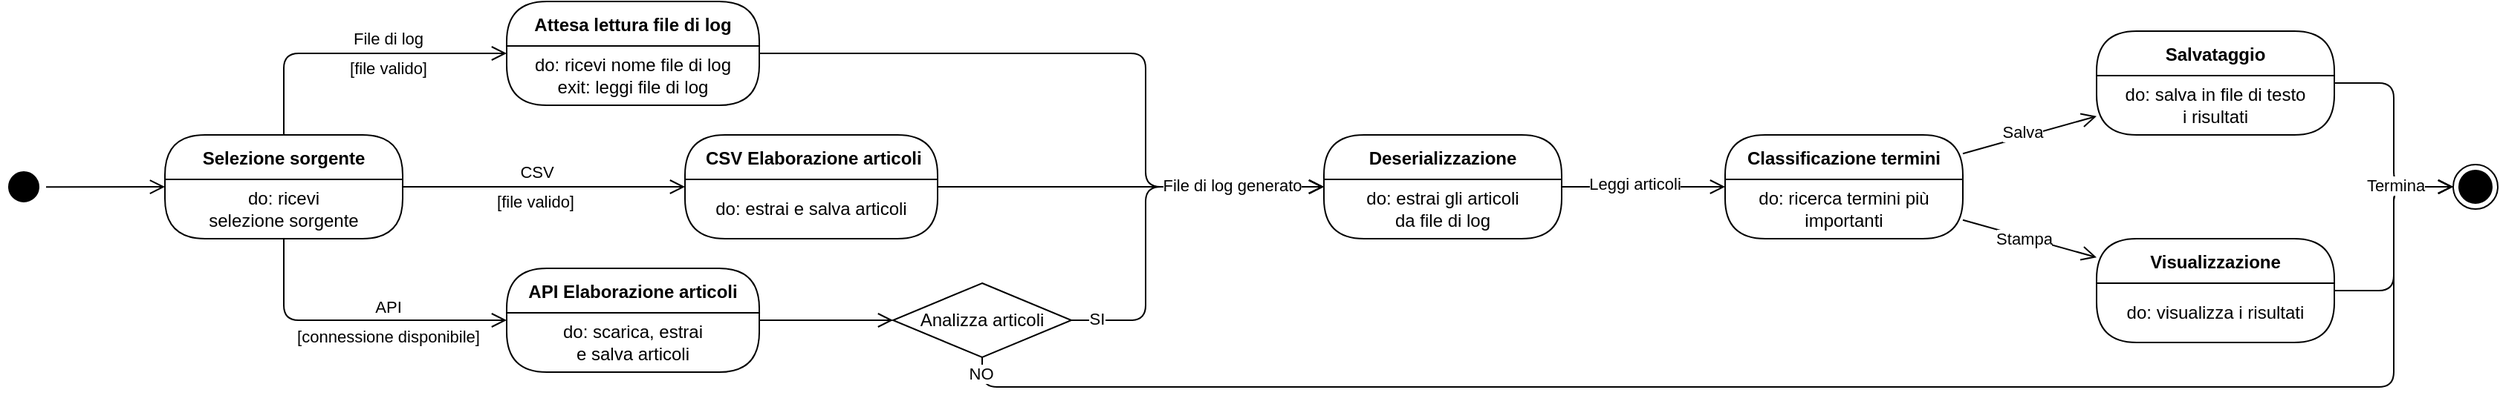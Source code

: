 <mxfile version="21.2.8" type="device">
  <diagram id="lEWXsCkuJ9qShCrh2qhq" name="state">
    <mxGraphModel dx="1180" dy="862" grid="1" gridSize="10" guides="1" tooltips="1" connect="1" arrows="1" fold="1" page="1" pageScale="1" pageWidth="1920" pageHeight="1200" math="0" shadow="0">
      <root>
        <mxCell id="0" />
        <mxCell id="1" parent="0" />
        <mxCell id="V4hzkpZ4AViq7uNKXJqI-7" value="Selezione sorgente" style="swimlane;fontStyle=1;align=center;verticalAlign=middle;childLayout=stackLayout;horizontal=1;startSize=30;horizontalStack=0;resizeParent=0;resizeLast=1;container=0;collapsible=0;rounded=1;arcSize=30;swimlaneFillColor=default;dropTarget=0;" parent="1" vertex="1">
          <mxGeometry x="170" y="130" width="160" height="70" as="geometry" />
        </mxCell>
        <mxCell id="V4hzkpZ4AViq7uNKXJqI-8" value="do: ricevi selezione&amp;nbsp;sorgente" style="text;html=1;align=center;verticalAlign=middle;spacingLeft=4;spacingRight=4;whiteSpace=wrap;overflow=hidden;rotatable=0;" parent="V4hzkpZ4AViq7uNKXJqI-7" vertex="1">
          <mxGeometry y="30" width="160" height="40" as="geometry" />
        </mxCell>
        <mxCell id="XP_OGRRhtN0wUROY1pNh-1" value="" style="ellipse;html=1;shape=startState;fillColor=#000000;strokeColor=#FFFFFF;" parent="1" vertex="1">
          <mxGeometry x="60" y="150" width="30" height="30" as="geometry" />
        </mxCell>
        <mxCell id="XP_OGRRhtN0wUROY1pNh-2" value="" style="html=1;verticalAlign=bottom;endArrow=open;endSize=8;rounded=0;" parent="1" source="XP_OGRRhtN0wUROY1pNh-1" target="V4hzkpZ4AViq7uNKXJqI-7" edge="1">
          <mxGeometry relative="1" as="geometry">
            <mxPoint x="170" y="165" as="targetPoint" />
          </mxGeometry>
        </mxCell>
        <mxCell id="XP_OGRRhtN0wUROY1pNh-4" value="" style="edgeStyle=orthogonalEdgeStyle;html=1;verticalAlign=bottom;endArrow=open;endSize=8;rounded=1;" parent="1" source="V4hzkpZ4AViq7uNKXJqI-7" target="kdBWzpVMyVJKSNHqhtXy-1" edge="1">
          <mxGeometry relative="1" as="geometry">
            <mxPoint x="393.95" y="90" as="targetPoint" />
            <mxPoint x="250.003" y="135" as="sourcePoint" />
            <Array as="points">
              <mxPoint x="250" y="75" />
            </Array>
          </mxGeometry>
        </mxCell>
        <mxCell id="XP_OGRRhtN0wUROY1pNh-5" value="File di log" style="edgeLabel;html=1;align=center;verticalAlign=middle;resizable=0;points=[];" parent="XP_OGRRhtN0wUROY1pNh-4" vertex="1" connectable="0">
          <mxGeometry x="-0.115" y="2" relative="1" as="geometry">
            <mxPoint x="34" y="-8" as="offset" />
          </mxGeometry>
        </mxCell>
        <mxCell id="XP_OGRRhtN0wUROY1pNh-9" value="" style="html=1;verticalAlign=bottom;endArrow=open;endSize=8;rounded=0;" parent="1" source="V4hzkpZ4AViq7uNKXJqI-7" target="44Qz1_Sg3ymecf4lMB27-25" edge="1">
          <mxGeometry relative="1" as="geometry">
            <mxPoint x="520" y="165" as="targetPoint" />
            <mxPoint x="400" y="165" as="sourcePoint" />
          </mxGeometry>
        </mxCell>
        <mxCell id="XP_OGRRhtN0wUROY1pNh-10" value="CSV" style="edgeLabel;html=1;align=center;verticalAlign=middle;resizable=0;points=[];" parent="XP_OGRRhtN0wUROY1pNh-9" vertex="1" connectable="0">
          <mxGeometry x="-0.108" y="2" relative="1" as="geometry">
            <mxPoint x="5" y="-8" as="offset" />
          </mxGeometry>
        </mxCell>
        <mxCell id="XP_OGRRhtN0wUROY1pNh-11" value="" style="edgeStyle=orthogonalEdgeStyle;html=1;verticalAlign=bottom;endArrow=open;endSize=8;rounded=1;" parent="1" source="V4hzkpZ4AViq7uNKXJqI-7" target="44Qz1_Sg3ymecf4lMB27-28" edge="1">
          <mxGeometry relative="1" as="geometry">
            <mxPoint x="400" y="335" as="targetPoint" />
            <mxPoint x="250" y="280" as="sourcePoint" />
            <Array as="points">
              <mxPoint x="250" y="255" />
            </Array>
          </mxGeometry>
        </mxCell>
        <mxCell id="XP_OGRRhtN0wUROY1pNh-12" value="API" style="edgeLabel;html=1;align=center;verticalAlign=middle;resizable=0;points=[];" parent="XP_OGRRhtN0wUROY1pNh-11" vertex="1" connectable="0">
          <mxGeometry x="0.005" y="-1" relative="1" as="geometry">
            <mxPoint x="22" y="-10" as="offset" />
          </mxGeometry>
        </mxCell>
        <mxCell id="kdBWzpVMyVJKSNHqhtXy-1" value="Attesa lettura file di log" style="swimlane;fontStyle=1;align=center;verticalAlign=middle;childLayout=stackLayout;horizontal=1;startSize=30;horizontalStack=0;resizeParent=0;resizeLast=1;container=0;collapsible=0;rounded=1;arcSize=30;swimlaneFillColor=default;dropTarget=0;" parent="1" vertex="1">
          <mxGeometry x="400" y="40" width="170" height="70" as="geometry" />
        </mxCell>
        <mxCell id="kdBWzpVMyVJKSNHqhtXy-2" value="do: ricevi nome file di log&lt;br&gt;exit: leggi file di log" style="text;html=1;align=center;verticalAlign=middle;spacingLeft=4;spacingRight=4;whiteSpace=wrap;overflow=hidden;rotatable=0;" parent="kdBWzpVMyVJKSNHqhtXy-1" vertex="1">
          <mxGeometry y="30" width="170" height="40" as="geometry" />
        </mxCell>
        <mxCell id="kdBWzpVMyVJKSNHqhtXy-7" value="[file valido]" style="edgeLabel;html=1;align=center;verticalAlign=middle;resizable=0;points=[];" parent="1" vertex="1" connectable="0">
          <mxGeometry x="320.0" y="85" as="geometry" />
        </mxCell>
        <mxCell id="kdBWzpVMyVJKSNHqhtXy-10" value="Classificazione termini" style="swimlane;fontStyle=1;align=center;verticalAlign=middle;childLayout=stackLayout;horizontal=1;startSize=30;horizontalStack=0;resizeParent=0;resizeLast=1;container=0;collapsible=0;rounded=1;arcSize=30;swimlaneFillColor=default;dropTarget=0;" parent="1" vertex="1">
          <mxGeometry x="1220" y="130" width="160" height="70" as="geometry" />
        </mxCell>
        <mxCell id="kdBWzpVMyVJKSNHqhtXy-11" value="do: ricerca termini più importanti" style="text;html=1;align=center;verticalAlign=middle;spacingLeft=4;spacingRight=4;whiteSpace=wrap;overflow=hidden;rotatable=0;" parent="kdBWzpVMyVJKSNHqhtXy-10" vertex="1">
          <mxGeometry y="30" width="160" height="40" as="geometry" />
        </mxCell>
        <mxCell id="kdBWzpVMyVJKSNHqhtXy-12" value="" style="html=1;verticalAlign=bottom;endArrow=open;endSize=8;rounded=1;" parent="1" source="kdBWzpVMyVJKSNHqhtXy-1" target="44Qz1_Sg3ymecf4lMB27-3" edge="1">
          <mxGeometry relative="1" as="geometry">
            <mxPoint x="820" y="75" as="targetPoint" />
            <mxPoint x="710.0" y="75" as="sourcePoint" />
            <Array as="points">
              <mxPoint x="830" y="75" />
              <mxPoint x="830" y="165" />
            </Array>
          </mxGeometry>
        </mxCell>
        <mxCell id="SGLiSW9JwQyUCfVMPf-U-6" value="[file valido]" style="edgeLabel;html=1;align=center;verticalAlign=middle;resizable=0;points=[];" parent="1" vertex="1" connectable="0">
          <mxGeometry x="405" y="177" as="geometry">
            <mxPoint x="14" y="-2" as="offset" />
          </mxGeometry>
        </mxCell>
        <mxCell id="QHjeHENRm3zBoTEu778_-1" value="Salvataggio" style="swimlane;fontStyle=1;align=center;verticalAlign=middle;childLayout=stackLayout;horizontal=1;startSize=30;horizontalStack=0;resizeParent=0;resizeLast=1;container=0;collapsible=0;rounded=1;arcSize=30;swimlaneFillColor=default;dropTarget=0;" parent="1" vertex="1">
          <mxGeometry x="1470" y="60" width="160" height="70" as="geometry" />
        </mxCell>
        <mxCell id="QHjeHENRm3zBoTEu778_-2" value="do: salva in file di testo&lt;br&gt;i risultati" style="text;html=1;align=center;verticalAlign=middle;spacingLeft=4;spacingRight=4;whiteSpace=wrap;overflow=hidden;rotatable=0;" parent="QHjeHENRm3zBoTEu778_-1" vertex="1">
          <mxGeometry y="30" width="160" height="40" as="geometry" />
        </mxCell>
        <mxCell id="QHjeHENRm3zBoTEu778_-3" value="Visualizzazione" style="swimlane;fontStyle=1;align=center;verticalAlign=middle;childLayout=stackLayout;horizontal=1;startSize=30;horizontalStack=0;resizeParent=0;resizeLast=1;container=0;collapsible=0;rounded=1;arcSize=30;swimlaneFillColor=default;dropTarget=0;" parent="1" vertex="1">
          <mxGeometry x="1470" y="200" width="160" height="70" as="geometry" />
        </mxCell>
        <mxCell id="QHjeHENRm3zBoTEu778_-4" value="do: visualizza i risultati" style="text;html=1;align=center;verticalAlign=middle;spacingLeft=4;spacingRight=4;whiteSpace=wrap;overflow=hidden;rotatable=0;" parent="QHjeHENRm3zBoTEu778_-3" vertex="1">
          <mxGeometry y="30" width="160" height="40" as="geometry" />
        </mxCell>
        <mxCell id="QHjeHENRm3zBoTEu778_-5" value="" style="html=1;verticalAlign=bottom;endArrow=open;endSize=8;rounded=0;" parent="1" source="kdBWzpVMyVJKSNHqhtXy-10" target="QHjeHENRm3zBoTEu778_-3" edge="1">
          <mxGeometry relative="1" as="geometry">
            <mxPoint x="1400" y="220" as="targetPoint" />
            <mxPoint x="1290" y="220" as="sourcePoint" />
          </mxGeometry>
        </mxCell>
        <mxCell id="QHjeHENRm3zBoTEu778_-6" value="Stampa" style="edgeLabel;html=1;align=center;verticalAlign=middle;resizable=0;points=[];" parent="QHjeHENRm3zBoTEu778_-5" vertex="1" connectable="0">
          <mxGeometry x="-0.108" y="2" relative="1" as="geometry">
            <mxPoint y="3" as="offset" />
          </mxGeometry>
        </mxCell>
        <mxCell id="QHjeHENRm3zBoTEu778_-7" value="" style="html=1;verticalAlign=bottom;endArrow=open;endSize=8;rounded=0;" parent="1" source="kdBWzpVMyVJKSNHqhtXy-10" target="QHjeHENRm3zBoTEu778_-1" edge="1">
          <mxGeometry relative="1" as="geometry">
            <mxPoint x="1480" y="245" as="targetPoint" />
            <mxPoint x="1390" y="175" as="sourcePoint" />
          </mxGeometry>
        </mxCell>
        <mxCell id="QHjeHENRm3zBoTEu778_-8" value="Salva" style="edgeLabel;html=1;align=center;verticalAlign=middle;resizable=0;points=[];" parent="QHjeHENRm3zBoTEu778_-7" vertex="1" connectable="0">
          <mxGeometry x="-0.108" y="2" relative="1" as="geometry">
            <mxPoint y="-2" as="offset" />
          </mxGeometry>
        </mxCell>
        <mxCell id="lXTicq7SPC9pmPe9RSqu-3" value="[connessione disponibile]" style="edgeLabel;html=1;align=center;verticalAlign=middle;resizable=0;points=[];" parent="1" vertex="1" connectable="0">
          <mxGeometry x="320.0" y="266" as="geometry" />
        </mxCell>
        <mxCell id="lXTicq7SPC9pmPe9RSqu-8" value="" style="html=1;verticalAlign=bottom;endArrow=open;endSize=8;rounded=1;" parent="1" source="ONEvSP3djUeHIQ5hh1ZZ-2" target="44Qz1_Sg3ymecf4lMB27-3" edge="1">
          <mxGeometry relative="1" as="geometry">
            <mxPoint x="1110" y="245" as="targetPoint" />
            <mxPoint x="930" y="335" as="sourcePoint" />
            <Array as="points">
              <mxPoint x="830" y="255" />
              <mxPoint x="830" y="165" />
            </Array>
          </mxGeometry>
        </mxCell>
        <mxCell id="44Qz1_Sg3ymecf4lMB27-34" value="SI" style="edgeLabel;html=1;align=center;verticalAlign=middle;resizable=0;points=[];" parent="lXTicq7SPC9pmPe9RSqu-8" vertex="1" connectable="0">
          <mxGeometry x="-0.835" y="1" relative="1" as="geometry">
            <mxPoint x="-5" as="offset" />
          </mxGeometry>
        </mxCell>
        <mxCell id="ONEvSP3djUeHIQ5hh1ZZ-2" value="Analizza articoli" style="rhombus;whiteSpace=wrap;html=1;" parent="1" vertex="1">
          <mxGeometry x="660" y="230" width="120" height="50" as="geometry" />
        </mxCell>
        <mxCell id="ONEvSP3djUeHIQ5hh1ZZ-3" value="&amp;nbsp;" style="edgeStyle=orthogonalEdgeStyle;html=1;align=left;verticalAlign=bottom;endArrow=open;endSize=8;rounded=1;" parent="1" source="ONEvSP3djUeHIQ5hh1ZZ-2" target="44Qz1_Sg3ymecf4lMB27-1" edge="1">
          <mxGeometry x="-0.951" relative="1" as="geometry">
            <mxPoint x="1860" y="200" as="targetPoint" />
            <Array as="points">
              <mxPoint x="720" y="300" />
              <mxPoint x="1670" y="300" />
              <mxPoint x="1670" y="165" />
            </Array>
            <mxPoint as="offset" />
          </mxGeometry>
        </mxCell>
        <mxCell id="44Qz1_Sg3ymecf4lMB27-36" value="NO" style="edgeLabel;html=1;align=center;verticalAlign=middle;resizable=0;points=[];" parent="ONEvSP3djUeHIQ5hh1ZZ-3" vertex="1" connectable="0">
          <mxGeometry x="-0.838" y="1" relative="1" as="geometry">
            <mxPoint x="-74" y="-8" as="offset" />
          </mxGeometry>
        </mxCell>
        <mxCell id="44Qz1_Sg3ymecf4lMB27-1" value="" style="ellipse;html=1;shape=endState;fillColor=#000000;strokeColor=#000000;rounded=1;shadow=0;comic=0;labelBackgroundColor=none;fontFamily=Verdana;fontSize=12;fontColor=#000000;align=center;" parent="1" vertex="1">
          <mxGeometry x="1710" y="150" width="30" height="30" as="geometry" />
        </mxCell>
        <mxCell id="44Qz1_Sg3ymecf4lMB27-2" style="edgeStyle=elbowEdgeStyle;html=1;labelBackgroundColor=none;endArrow=open;endSize=8;fontFamily=Verdana;fontSize=12;align=left;" parent="1" source="QHjeHENRm3zBoTEu778_-1" target="44Qz1_Sg3ymecf4lMB27-1" edge="1">
          <mxGeometry relative="1" as="geometry">
            <mxPoint x="1480" y="150" as="sourcePoint" />
          </mxGeometry>
        </mxCell>
        <mxCell id="44Qz1_Sg3ymecf4lMB27-3" value="Deserializzazione" style="swimlane;fontStyle=1;align=center;verticalAlign=middle;childLayout=stackLayout;horizontal=1;startSize=30;horizontalStack=0;resizeParent=0;resizeLast=1;container=0;collapsible=0;rounded=1;arcSize=30;swimlaneFillColor=default;dropTarget=0;" parent="1" vertex="1">
          <mxGeometry x="950" y="130" width="160" height="70" as="geometry" />
        </mxCell>
        <mxCell id="44Qz1_Sg3ymecf4lMB27-4" value="do: estrai gli articoli&lt;br&gt;da file di log" style="text;html=1;align=center;verticalAlign=middle;spacingLeft=4;spacingRight=4;whiteSpace=wrap;overflow=hidden;rotatable=0;" parent="44Qz1_Sg3ymecf4lMB27-3" vertex="1">
          <mxGeometry y="30" width="160" height="40" as="geometry" />
        </mxCell>
        <mxCell id="44Qz1_Sg3ymecf4lMB27-5" value="" style="html=1;verticalAlign=bottom;endArrow=open;endSize=8;rounded=0;" parent="1" source="44Qz1_Sg3ymecf4lMB27-3" target="kdBWzpVMyVJKSNHqhtXy-10" edge="1">
          <mxGeometry relative="1" as="geometry">
            <mxPoint x="1580" y="127" as="targetPoint" />
            <mxPoint x="1490" y="153" as="sourcePoint" />
          </mxGeometry>
        </mxCell>
        <mxCell id="44Qz1_Sg3ymecf4lMB27-6" value="Leggi articoli" style="edgeLabel;html=1;align=center;verticalAlign=middle;resizable=0;points=[];" parent="44Qz1_Sg3ymecf4lMB27-5" vertex="1" connectable="0">
          <mxGeometry x="-0.108" y="2" relative="1" as="geometry">
            <mxPoint as="offset" />
          </mxGeometry>
        </mxCell>
        <mxCell id="44Qz1_Sg3ymecf4lMB27-12" style="edgeStyle=elbowEdgeStyle;html=1;labelBackgroundColor=none;endArrow=open;endSize=8;fontFamily=Verdana;fontSize=12;align=left;" parent="1" source="QHjeHENRm3zBoTEu778_-3" target="44Qz1_Sg3ymecf4lMB27-1" edge="1">
          <mxGeometry relative="1" as="geometry">
            <mxPoint x="1640" y="105" as="sourcePoint" />
            <mxPoint x="1710" y="190" as="targetPoint" />
          </mxGeometry>
        </mxCell>
        <mxCell id="44Qz1_Sg3ymecf4lMB27-13" value="Termina" style="edgeLabel;html=1;align=center;verticalAlign=middle;resizable=0;points=[];" parent="44Qz1_Sg3ymecf4lMB27-12" vertex="1" connectable="0">
          <mxGeometry x="0.615" y="-1" relative="1" as="geometry">
            <mxPoint x="-10" y="-2" as="offset" />
          </mxGeometry>
        </mxCell>
        <mxCell id="44Qz1_Sg3ymecf4lMB27-25" value=" CSV Elaborazione articoli" style="swimlane;fontStyle=1;align=center;verticalAlign=middle;childLayout=stackLayout;horizontal=1;startSize=30;horizontalStack=0;resizeParent=0;resizeLast=1;container=0;collapsible=0;rounded=1;arcSize=30;swimlaneFillColor=default;dropTarget=0;" parent="1" vertex="1">
          <mxGeometry x="520" y="130" width="170" height="70" as="geometry" />
        </mxCell>
        <mxCell id="44Qz1_Sg3ymecf4lMB27-26" value="do: estrai e salva articoli" style="text;html=1;align=center;verticalAlign=middle;spacingLeft=4;spacingRight=4;whiteSpace=wrap;overflow=hidden;rotatable=0;" parent="44Qz1_Sg3ymecf4lMB27-25" vertex="1">
          <mxGeometry y="30" width="170" height="40" as="geometry" />
        </mxCell>
        <mxCell id="44Qz1_Sg3ymecf4lMB27-27" value="" style="html=1;verticalAlign=bottom;endArrow=open;endSize=8;rounded=1;" parent="1" source="44Qz1_Sg3ymecf4lMB27-25" target="44Qz1_Sg3ymecf4lMB27-3" edge="1">
          <mxGeometry relative="1" as="geometry">
            <mxPoint x="1130" y="175" as="targetPoint" />
            <mxPoint x="580" y="345" as="sourcePoint" />
            <Array as="points" />
          </mxGeometry>
        </mxCell>
        <mxCell id="44Qz1_Sg3ymecf4lMB27-28" value="API Elaborazione articoli" style="swimlane;fontStyle=1;align=center;verticalAlign=middle;childLayout=stackLayout;horizontal=1;startSize=30;horizontalStack=0;resizeParent=0;resizeLast=1;container=0;collapsible=0;rounded=1;arcSize=30;swimlaneFillColor=default;dropTarget=0;" parent="1" vertex="1">
          <mxGeometry x="400" y="220" width="170" height="70" as="geometry" />
        </mxCell>
        <mxCell id="44Qz1_Sg3ymecf4lMB27-29" value="do: scarica, estrai&lt;br&gt;e salva articoli" style="text;html=1;align=center;verticalAlign=middle;spacingLeft=4;spacingRight=4;whiteSpace=wrap;overflow=hidden;rotatable=0;" parent="44Qz1_Sg3ymecf4lMB27-28" vertex="1">
          <mxGeometry y="30" width="170" height="40" as="geometry" />
        </mxCell>
        <mxCell id="44Qz1_Sg3ymecf4lMB27-32" value="" style="html=1;verticalAlign=bottom;endArrow=open;endSize=8;rounded=0;" parent="1" source="44Qz1_Sg3ymecf4lMB27-28" target="ONEvSP3djUeHIQ5hh1ZZ-2" edge="1">
          <mxGeometry relative="1" as="geometry">
            <mxPoint x="530" y="175" as="targetPoint" />
            <mxPoint x="380" y="200" as="sourcePoint" />
          </mxGeometry>
        </mxCell>
        <mxCell id="ioLQC7ve258df2dvM2TX-2" value="File di log generato" style="edgeLabel;html=1;align=center;verticalAlign=middle;resizable=0;points=[];" parent="1" vertex="1" connectable="0">
          <mxGeometry x="888.003" y="164" as="geometry" />
        </mxCell>
      </root>
    </mxGraphModel>
  </diagram>
</mxfile>
